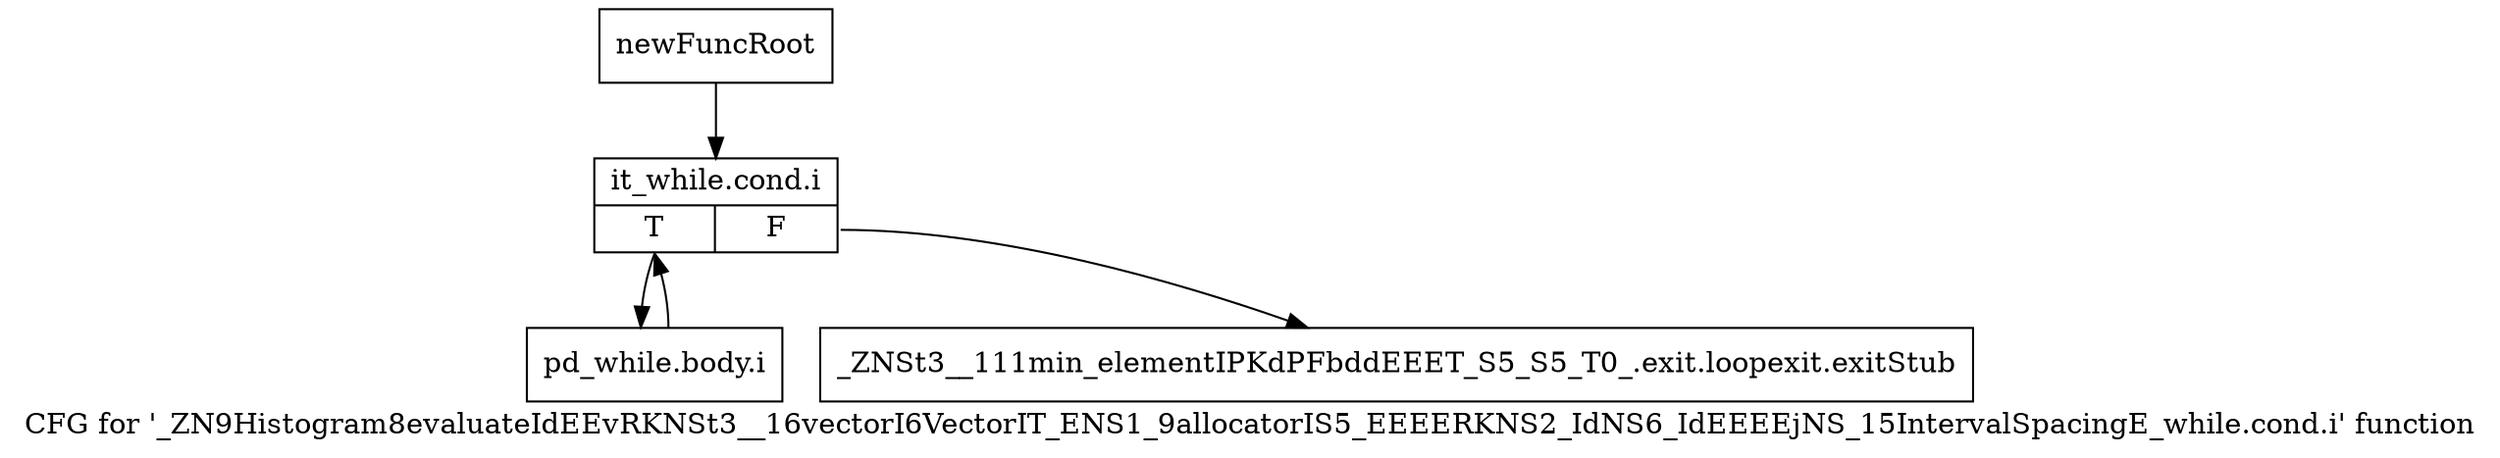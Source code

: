 digraph "CFG for '_ZN9Histogram8evaluateIdEEvRKNSt3__16vectorI6VectorIT_ENS1_9allocatorIS5_EEEERKNS2_IdNS6_IdEEEEjNS_15IntervalSpacingE_while.cond.i' function" {
	label="CFG for '_ZN9Histogram8evaluateIdEEvRKNSt3__16vectorI6VectorIT_ENS1_9allocatorIS5_EEEERKNS2_IdNS6_IdEEEEjNS_15IntervalSpacingE_while.cond.i' function";

	Node0x946e020 [shape=record,label="{newFuncRoot}"];
	Node0x946e020 -> Node0x946e0c0;
	Node0x946e070 [shape=record,label="{_ZNSt3__111min_elementIPKdPFbddEEET_S5_S5_T0_.exit.loopexit.exitStub}"];
	Node0x946e0c0 [shape=record,label="{it_while.cond.i|{<s0>T|<s1>F}}"];
	Node0x946e0c0:s0 -> Node0x946e110;
	Node0x946e0c0:s1 -> Node0x946e070;
	Node0x946e110 [shape=record,label="{pd_while.body.i}"];
	Node0x946e110 -> Node0x946e0c0;
}
